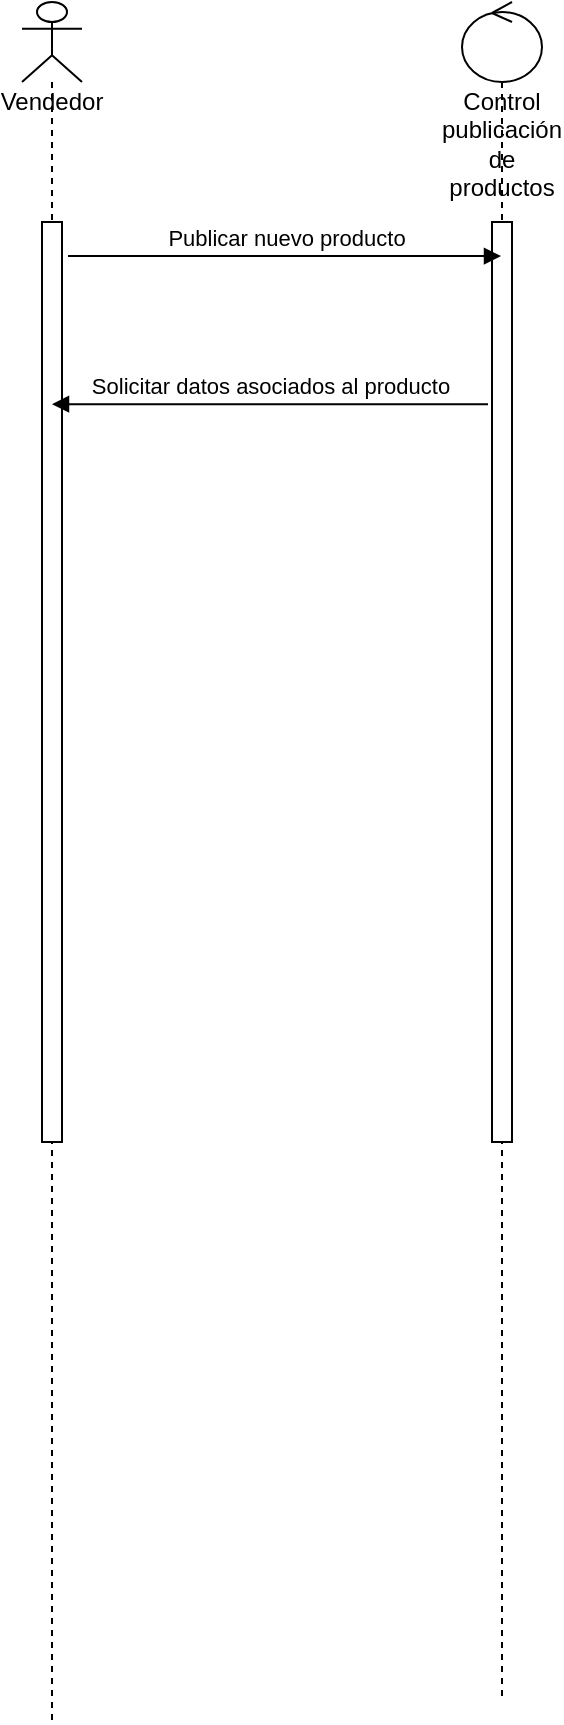 <mxfile version="14.5.7" type="github">
  <diagram name="Page-1" id="13e1069c-82ec-6db2-03f1-153e76fe0fe0">
    <mxGraphModel dx="1662" dy="737" grid="1" gridSize="10" guides="1" tooltips="1" connect="1" arrows="1" fold="1" page="1" pageScale="1" pageWidth="1100" pageHeight="850" background="#ffffff" math="0" shadow="0">
      <root>
        <mxCell id="0" />
        <mxCell id="1" parent="0" />
        <mxCell id="obODThyj6J91PLrF7VNU-1" value="Vendedor" style="shape=umlLifeline;participant=umlActor;perimeter=lifelinePerimeter;whiteSpace=wrap;html=1;container=1;collapsible=0;recursiveResize=0;verticalAlign=top;spacingTop=36;outlineConnect=0;" vertex="1" parent="1">
          <mxGeometry x="540" y="210" width="30" height="860" as="geometry" />
        </mxCell>
        <mxCell id="obODThyj6J91PLrF7VNU-3" value="" style="html=1;points=[];perimeter=orthogonalPerimeter;" vertex="1" parent="obODThyj6J91PLrF7VNU-1">
          <mxGeometry x="10" y="110" width="10" height="460" as="geometry" />
        </mxCell>
        <mxCell id="obODThyj6J91PLrF7VNU-5" value="Control publicación de productos" style="shape=umlLifeline;participant=umlControl;perimeter=lifelinePerimeter;whiteSpace=wrap;html=1;container=1;collapsible=0;recursiveResize=0;verticalAlign=top;spacingTop=36;outlineConnect=0;" vertex="1" parent="1">
          <mxGeometry x="760" y="210" width="40" height="850" as="geometry" />
        </mxCell>
        <mxCell id="obODThyj6J91PLrF7VNU-6" value="" style="html=1;points=[];perimeter=orthogonalPerimeter;" vertex="1" parent="obODThyj6J91PLrF7VNU-5">
          <mxGeometry x="15" y="110" width="10" height="460" as="geometry" />
        </mxCell>
        <mxCell id="obODThyj6J91PLrF7VNU-7" value="Publicar nuevo producto" style="html=1;verticalAlign=bottom;endArrow=block;exitX=1.3;exitY=0.037;exitDx=0;exitDy=0;exitPerimeter=0;" edge="1" parent="1" source="obODThyj6J91PLrF7VNU-3" target="obODThyj6J91PLrF7VNU-5">
          <mxGeometry width="80" relative="1" as="geometry">
            <mxPoint x="810" y="410" as="sourcePoint" />
            <mxPoint x="890" y="410" as="targetPoint" />
          </mxGeometry>
        </mxCell>
        <mxCell id="obODThyj6J91PLrF7VNU-8" value="Solicitar datos asociados al producto" style="html=1;verticalAlign=bottom;endArrow=block;exitX=-0.2;exitY=0.198;exitDx=0;exitDy=0;exitPerimeter=0;" edge="1" parent="1" source="obODThyj6J91PLrF7VNU-6" target="obODThyj6J91PLrF7VNU-1">
          <mxGeometry width="80" relative="1" as="geometry">
            <mxPoint x="700" y="410" as="sourcePoint" />
            <mxPoint x="890" y="410" as="targetPoint" />
          </mxGeometry>
        </mxCell>
      </root>
    </mxGraphModel>
  </diagram>
</mxfile>
